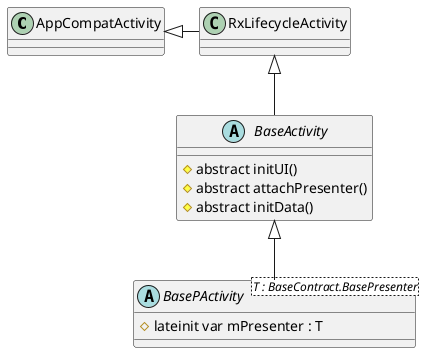 @startuml

AppCompatActivity <|- RxLifecycleActivity

RxLifecycleActivity <|-- BaseActivity

BaseActivity <|-- BasePActivity

abstract class BasePActivity<T : BaseContract.BasePresenter>{
    #lateinit var mPresenter : T
}
abstract class BaseActivity{
    #abstract initUI()
    #abstract attachPresenter()
    #abstract initData()
}
@enduml